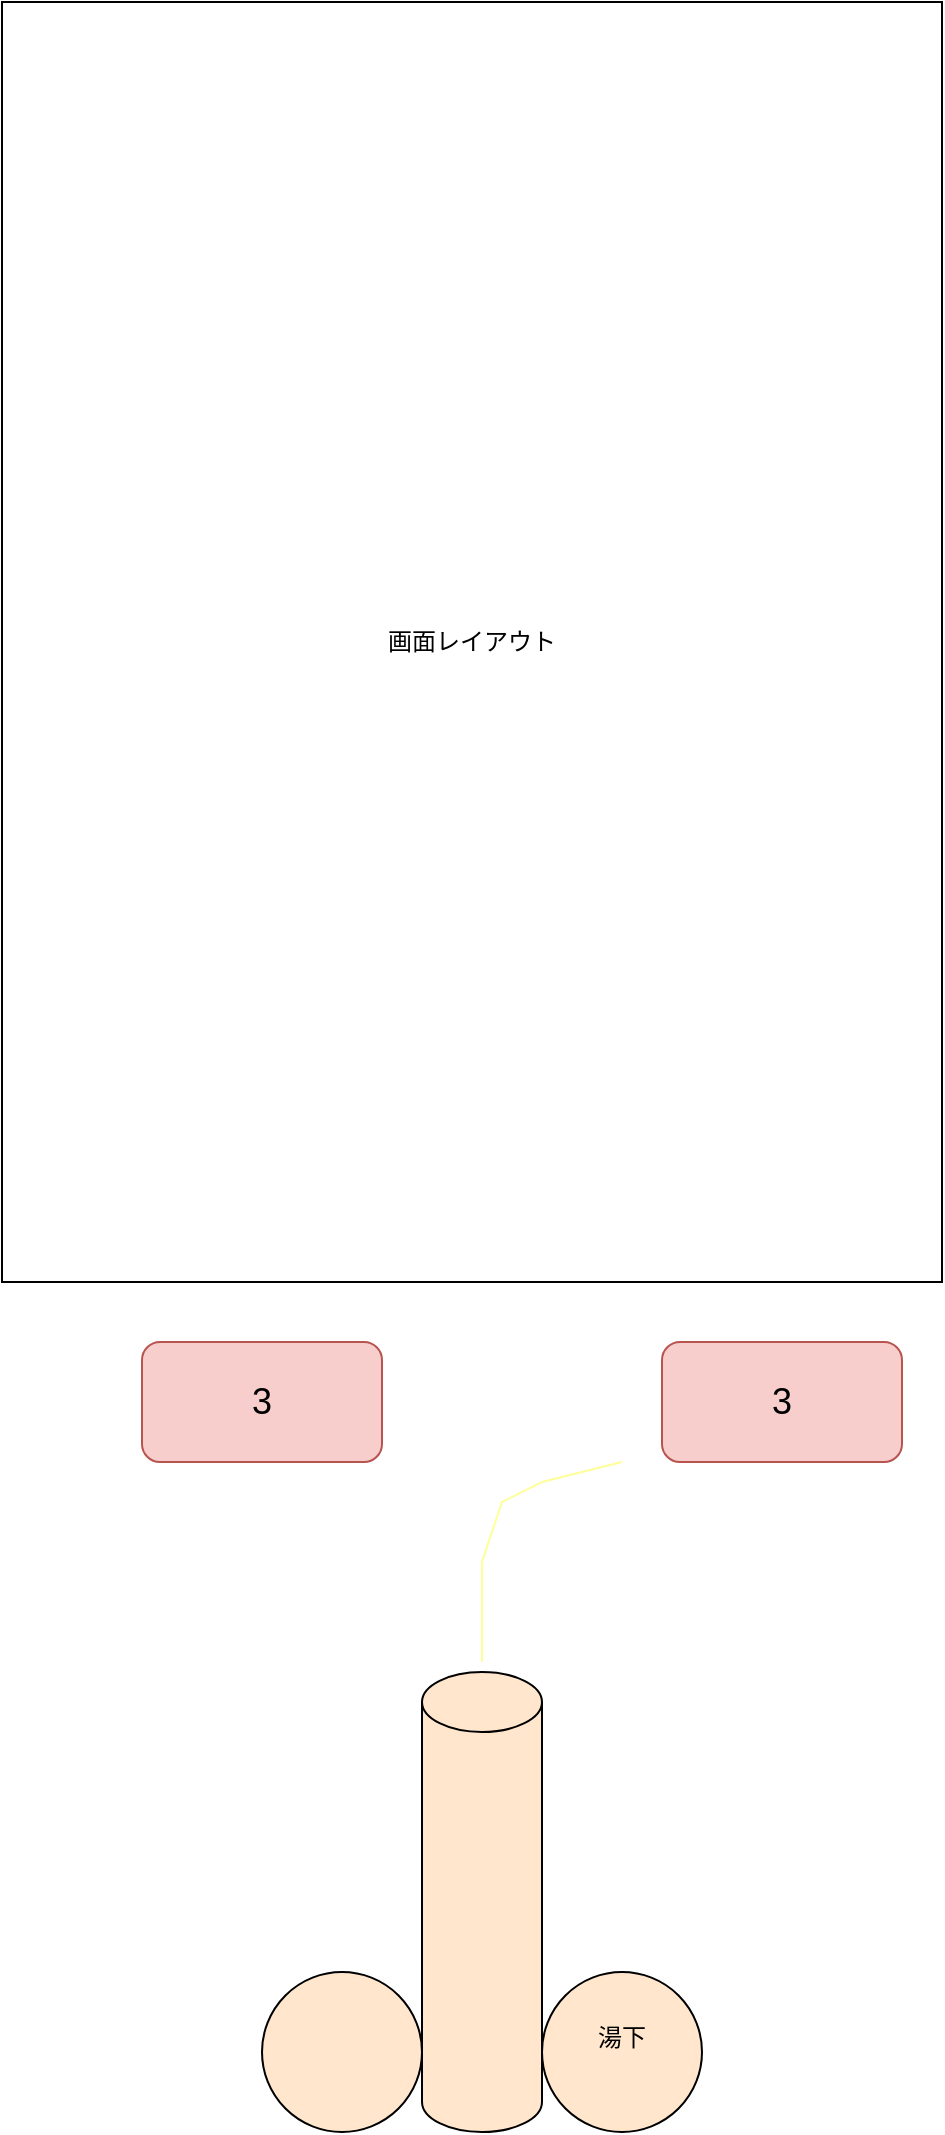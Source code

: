 <mxfile version="24.7.4">
  <diagram name="Page-1" id="DUKsDsCgvE7qoUcOOErB">
    <mxGraphModel dx="1674" dy="738" grid="1" gridSize="10" guides="1" tooltips="1" connect="1" arrows="1" fold="1" page="1" pageScale="1" pageWidth="827" pageHeight="1169" math="0" shadow="0">
      <root>
        <mxCell id="0" />
        <mxCell id="1" parent="0" />
        <mxCell id="qoLvdTIRZXSMtm_tBuzf-2" value="画面レイアウト" style="whiteSpace=wrap;html=1;" parent="1" vertex="1">
          <mxGeometry x="160" y="50" width="470" height="640" as="geometry" />
        </mxCell>
        <mxCell id="pxtc52qb0oOZWXCnoTLU-1" value="3" style="rounded=1;whiteSpace=wrap;html=1;fillColor=#f8cecc;strokeColor=#b85450;fontSize=18;" parent="1" vertex="1">
          <mxGeometry x="230" y="720" width="120" height="60" as="geometry" />
        </mxCell>
        <mxCell id="qoLvdTIRZXSMtm_tBuzf-3" value="" style="ellipse;whiteSpace=wrap;html=1;fillColor=#FFE6CC;" parent="1" vertex="1">
          <mxGeometry x="290" y="1035" width="80" height="80" as="geometry" />
        </mxCell>
        <mxCell id="pxtc52qb0oOZWXCnoTLU-2" value="3" style="rounded=1;whiteSpace=wrap;html=1;fillColor=#f8cecc;strokeColor=#b85450;fontSize=18;" parent="1" vertex="1">
          <mxGeometry x="490" y="720" width="120" height="60" as="geometry" />
        </mxCell>
        <mxCell id="EgZoHMYwlGrHTBzt7jll-1" value="" style="shape=cylinder3;whiteSpace=wrap;html=1;boundedLbl=1;backgroundOutline=1;size=15;fillColor=#FFE6CC;" parent="1" vertex="1">
          <mxGeometry x="370" y="885" width="60" height="230" as="geometry" />
        </mxCell>
        <mxCell id="qoLvdTIRZXSMtm_tBuzf-4" value="湯下&lt;div&gt;&lt;br&gt;&lt;/div&gt;" style="ellipse;whiteSpace=wrap;html=1;fillColor=#FFE6CC;" parent="1" vertex="1">
          <mxGeometry x="430" y="1035" width="80" height="80" as="geometry" />
        </mxCell>
        <mxCell id="CLmq52y_J9EmgmOJC0Xj-2" value="" style="endArrow=none;html=1;rounded=0;strokeColor=#FFFF99;" edge="1" parent="1">
          <mxGeometry width="50" height="50" relative="1" as="geometry">
            <mxPoint x="400" y="880" as="sourcePoint" />
            <mxPoint x="470" y="780" as="targetPoint" />
            <Array as="points">
              <mxPoint x="400" y="830" />
              <mxPoint x="410" y="800" />
              <mxPoint x="430" y="790" />
            </Array>
          </mxGeometry>
        </mxCell>
      </root>
    </mxGraphModel>
  </diagram>
</mxfile>
